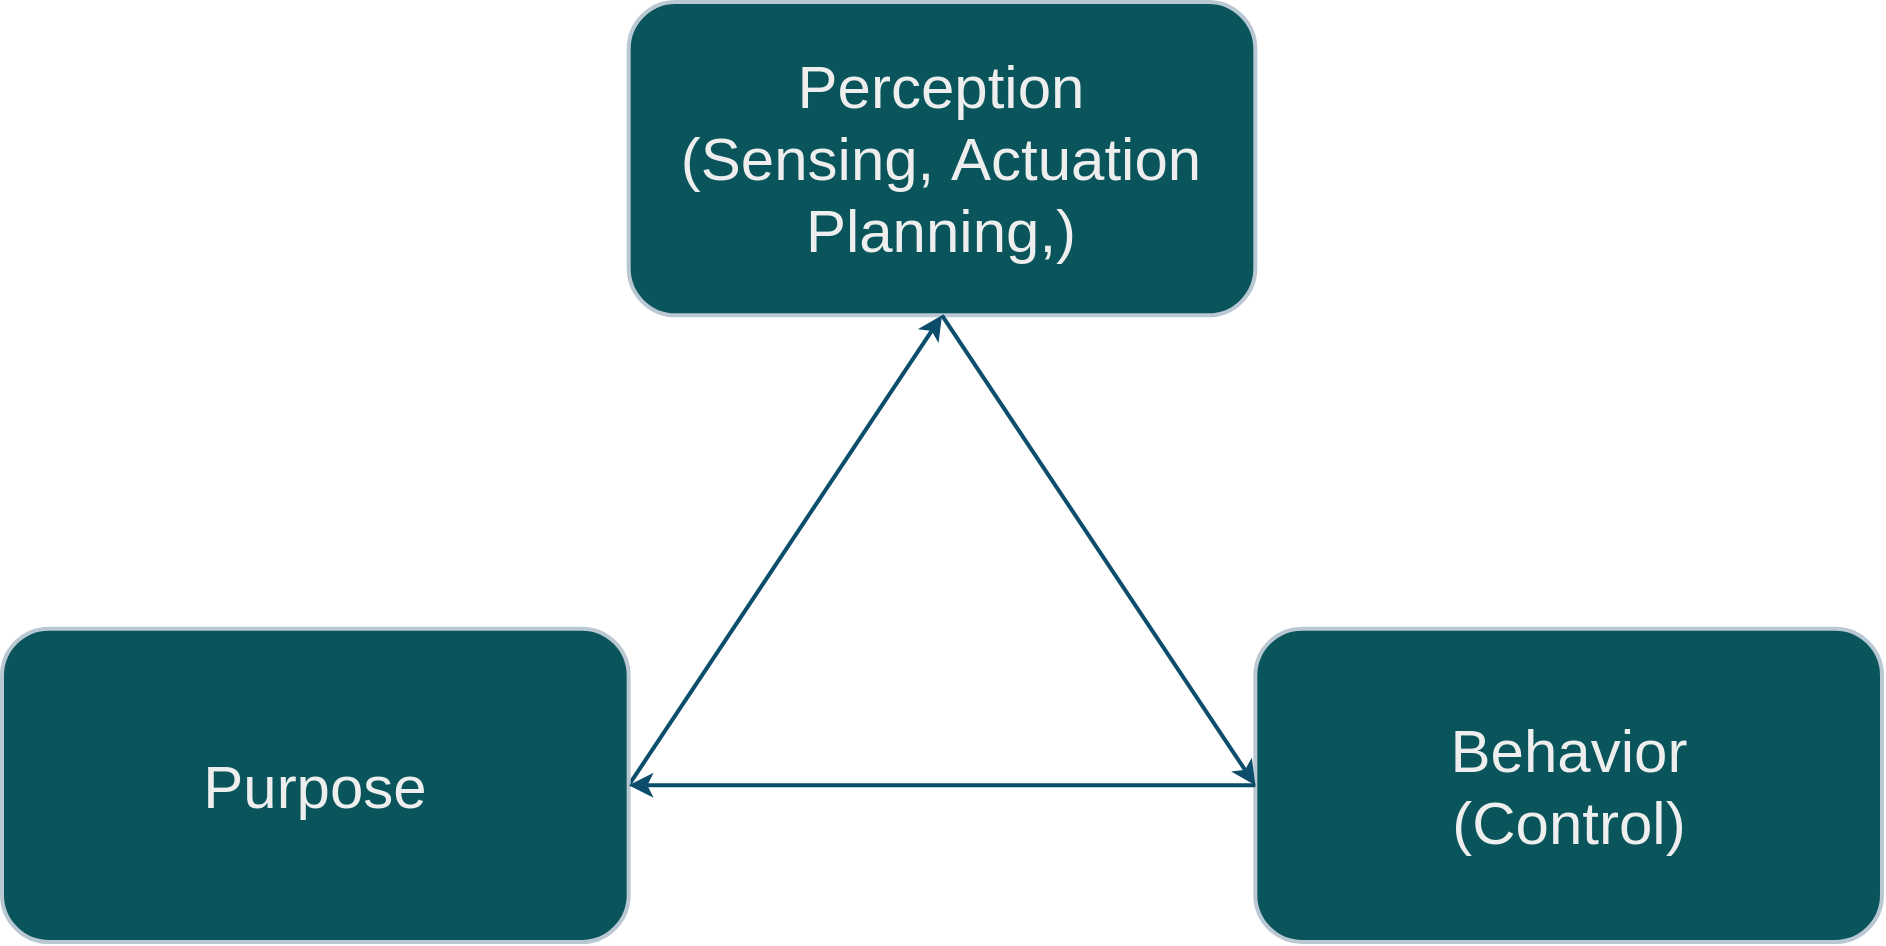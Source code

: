 <mxfile>
    <diagram id="piIeMQWpUwdeLsbxhuyu" name="Page-1">
        <mxGraphModel dx="1084" dy="513" grid="1" gridSize="10" guides="1" tooltips="1" connect="1" arrows="1" fold="1" page="1" pageScale="1" pageWidth="1200" pageHeight="800" math="0" shadow="0">
            <root>
                <mxCell id="0"/>
                <mxCell id="1" parent="0"/>
                <mxCell id="13" value="" style="group" parent="1" vertex="1" connectable="0">
                    <mxGeometry x="100" y="40" width="940" height="470" as="geometry"/>
                </mxCell>
                <mxCell id="5" value="&lt;span style=&quot;font-size: 30px;&quot;&gt;Perception&lt;br&gt;(Sensing,&amp;nbsp;&lt;/span&gt;&lt;span style=&quot;font-size: 30px;&quot;&gt;Actuation&lt;/span&gt;&lt;span style=&quot;font-size: 30px;&quot;&gt;&lt;br&gt;Planning,&lt;/span&gt;&lt;span style=&quot;font-size: 30px;&quot;&gt;)&lt;br&gt;&lt;/span&gt;" style="whiteSpace=wrap;html=1;rounded=1;fillColor=#09555B;strokeColor=#BAC8D3;fontColor=#EEEEEE;strokeWidth=2;" parent="13" vertex="1">
                    <mxGeometry x="313.333" width="313.333" height="156.667" as="geometry"/>
                </mxCell>
                <mxCell id="6" value="&lt;span style=&quot;font-size: 30px;&quot;&gt;Behavior&lt;br&gt;(Control)&lt;br&gt;&lt;/span&gt;" style="whiteSpace=wrap;html=1;rounded=1;fillColor=#09555B;strokeColor=#BAC8D3;fontColor=#EEEEEE;strokeWidth=2;" parent="13" vertex="1">
                    <mxGeometry x="626.667" y="313.333" width="313.333" height="156.667" as="geometry"/>
                </mxCell>
                <mxCell id="12" style="edgeStyle=none;orthogonalLoop=1;jettySize=auto;html=1;exitX=0.5;exitY=1;exitDx=0;exitDy=0;entryX=0;entryY=0.5;entryDx=0;entryDy=0;strokeColor=#0B4D6A;strokeWidth=2;" parent="13" source="5" target="6" edge="1">
                    <mxGeometry relative="1" as="geometry"/>
                </mxCell>
                <mxCell id="11" style="orthogonalLoop=1;jettySize=auto;html=1;exitX=1;exitY=0.5;exitDx=0;exitDy=0;entryX=0.5;entryY=1;entryDx=0;entryDy=0;strokeColor=#0B4D6A;strokeWidth=2;" parent="13" source="7" target="5" edge="1">
                    <mxGeometry relative="1" as="geometry"/>
                </mxCell>
                <mxCell id="7" value="&lt;span style=&quot;font-size: 30px;&quot;&gt;Purpose&lt;br&gt;&lt;/span&gt;" style="whiteSpace=wrap;html=1;rounded=1;fillColor=#09555B;strokeColor=#BAC8D3;fontColor=#EEEEEE;strokeWidth=2;" parent="13" vertex="1">
                    <mxGeometry y="313.33" width="313.33" height="156.67" as="geometry"/>
                </mxCell>
                <mxCell id="10" style="orthogonalLoop=1;jettySize=auto;html=1;exitX=0;exitY=0.5;exitDx=0;exitDy=0;entryX=1;entryY=0.5;entryDx=0;entryDy=0;strokeColor=#0B4D6A;strokeWidth=2;" parent="13" source="6" target="7" edge="1">
                    <mxGeometry relative="1" as="geometry"/>
                </mxCell>
            </root>
        </mxGraphModel>
    </diagram>
</mxfile>